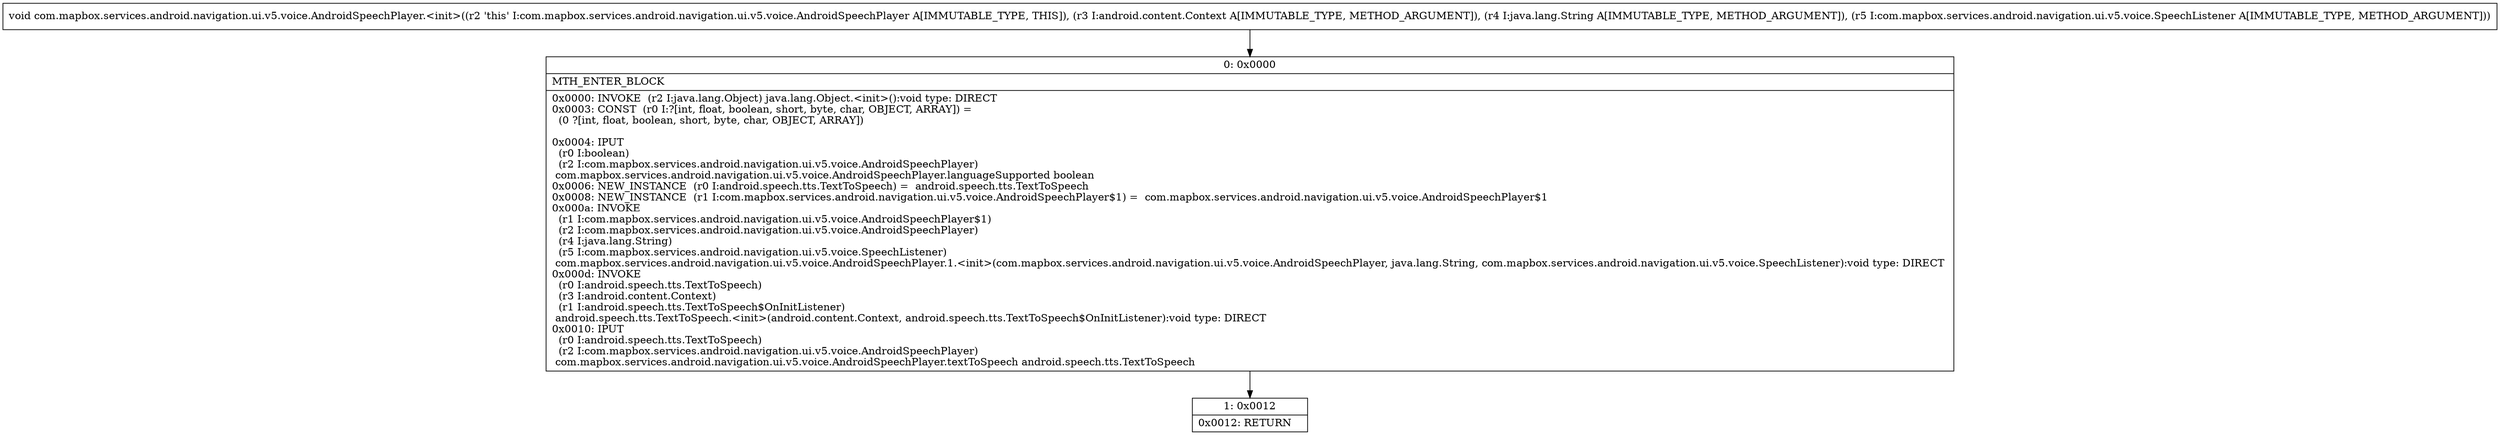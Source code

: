 digraph "CFG forcom.mapbox.services.android.navigation.ui.v5.voice.AndroidSpeechPlayer.\<init\>(Landroid\/content\/Context;Ljava\/lang\/String;Lcom\/mapbox\/services\/android\/navigation\/ui\/v5\/voice\/SpeechListener;)V" {
Node_0 [shape=record,label="{0\:\ 0x0000|MTH_ENTER_BLOCK\l|0x0000: INVOKE  (r2 I:java.lang.Object) java.lang.Object.\<init\>():void type: DIRECT \l0x0003: CONST  (r0 I:?[int, float, boolean, short, byte, char, OBJECT, ARRAY]) = \l  (0 ?[int, float, boolean, short, byte, char, OBJECT, ARRAY])\l \l0x0004: IPUT  \l  (r0 I:boolean)\l  (r2 I:com.mapbox.services.android.navigation.ui.v5.voice.AndroidSpeechPlayer)\l com.mapbox.services.android.navigation.ui.v5.voice.AndroidSpeechPlayer.languageSupported boolean \l0x0006: NEW_INSTANCE  (r0 I:android.speech.tts.TextToSpeech) =  android.speech.tts.TextToSpeech \l0x0008: NEW_INSTANCE  (r1 I:com.mapbox.services.android.navigation.ui.v5.voice.AndroidSpeechPlayer$1) =  com.mapbox.services.android.navigation.ui.v5.voice.AndroidSpeechPlayer$1 \l0x000a: INVOKE  \l  (r1 I:com.mapbox.services.android.navigation.ui.v5.voice.AndroidSpeechPlayer$1)\l  (r2 I:com.mapbox.services.android.navigation.ui.v5.voice.AndroidSpeechPlayer)\l  (r4 I:java.lang.String)\l  (r5 I:com.mapbox.services.android.navigation.ui.v5.voice.SpeechListener)\l com.mapbox.services.android.navigation.ui.v5.voice.AndroidSpeechPlayer.1.\<init\>(com.mapbox.services.android.navigation.ui.v5.voice.AndroidSpeechPlayer, java.lang.String, com.mapbox.services.android.navigation.ui.v5.voice.SpeechListener):void type: DIRECT \l0x000d: INVOKE  \l  (r0 I:android.speech.tts.TextToSpeech)\l  (r3 I:android.content.Context)\l  (r1 I:android.speech.tts.TextToSpeech$OnInitListener)\l android.speech.tts.TextToSpeech.\<init\>(android.content.Context, android.speech.tts.TextToSpeech$OnInitListener):void type: DIRECT \l0x0010: IPUT  \l  (r0 I:android.speech.tts.TextToSpeech)\l  (r2 I:com.mapbox.services.android.navigation.ui.v5.voice.AndroidSpeechPlayer)\l com.mapbox.services.android.navigation.ui.v5.voice.AndroidSpeechPlayer.textToSpeech android.speech.tts.TextToSpeech \l}"];
Node_1 [shape=record,label="{1\:\ 0x0012|0x0012: RETURN   \l}"];
MethodNode[shape=record,label="{void com.mapbox.services.android.navigation.ui.v5.voice.AndroidSpeechPlayer.\<init\>((r2 'this' I:com.mapbox.services.android.navigation.ui.v5.voice.AndroidSpeechPlayer A[IMMUTABLE_TYPE, THIS]), (r3 I:android.content.Context A[IMMUTABLE_TYPE, METHOD_ARGUMENT]), (r4 I:java.lang.String A[IMMUTABLE_TYPE, METHOD_ARGUMENT]), (r5 I:com.mapbox.services.android.navigation.ui.v5.voice.SpeechListener A[IMMUTABLE_TYPE, METHOD_ARGUMENT])) }"];
MethodNode -> Node_0;
Node_0 -> Node_1;
}


